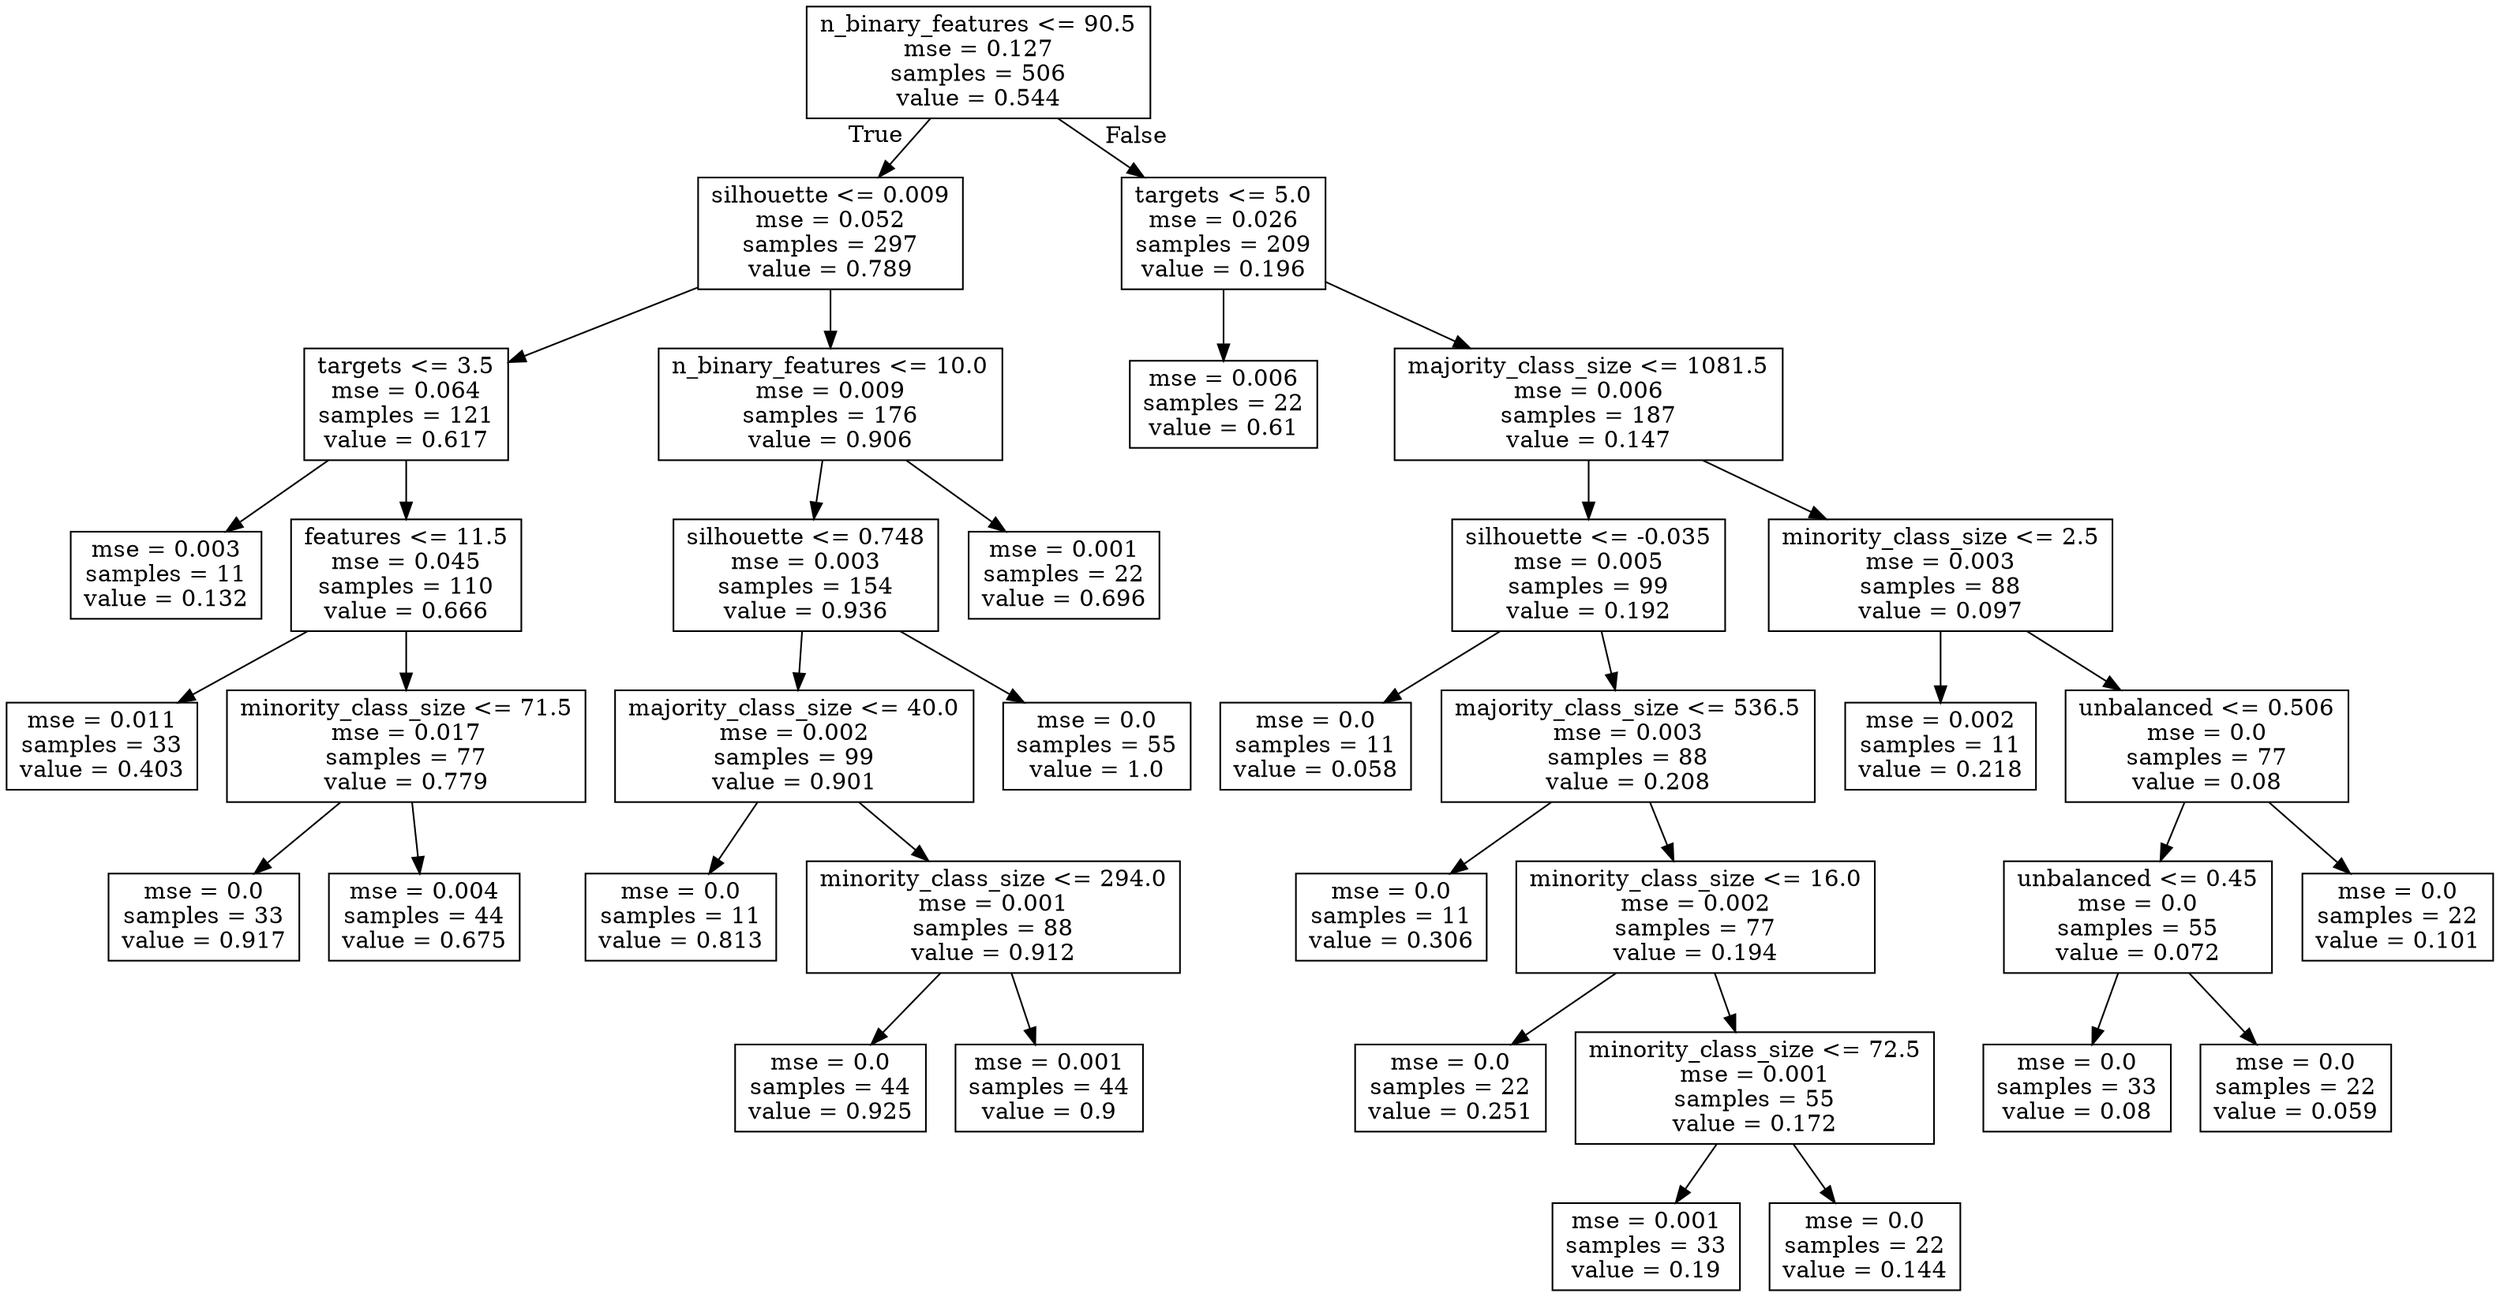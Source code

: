 digraph Tree {
node [shape=box] ;
0 [label="n_binary_features <= 90.5\nmse = 0.127\nsamples = 506\nvalue = 0.544"] ;
1 [label="silhouette <= 0.009\nmse = 0.052\nsamples = 297\nvalue = 0.789"] ;
0 -> 1 [labeldistance=2.5, labelangle=45, headlabel="True"] ;
2 [label="targets <= 3.5\nmse = 0.064\nsamples = 121\nvalue = 0.617"] ;
1 -> 2 ;
3 [label="mse = 0.003\nsamples = 11\nvalue = 0.132"] ;
2 -> 3 ;
4 [label="features <= 11.5\nmse = 0.045\nsamples = 110\nvalue = 0.666"] ;
2 -> 4 ;
5 [label="mse = 0.011\nsamples = 33\nvalue = 0.403"] ;
4 -> 5 ;
6 [label="minority_class_size <= 71.5\nmse = 0.017\nsamples = 77\nvalue = 0.779"] ;
4 -> 6 ;
7 [label="mse = 0.0\nsamples = 33\nvalue = 0.917"] ;
6 -> 7 ;
8 [label="mse = 0.004\nsamples = 44\nvalue = 0.675"] ;
6 -> 8 ;
9 [label="n_binary_features <= 10.0\nmse = 0.009\nsamples = 176\nvalue = 0.906"] ;
1 -> 9 ;
10 [label="silhouette <= 0.748\nmse = 0.003\nsamples = 154\nvalue = 0.936"] ;
9 -> 10 ;
11 [label="majority_class_size <= 40.0\nmse = 0.002\nsamples = 99\nvalue = 0.901"] ;
10 -> 11 ;
12 [label="mse = 0.0\nsamples = 11\nvalue = 0.813"] ;
11 -> 12 ;
13 [label="minority_class_size <= 294.0\nmse = 0.001\nsamples = 88\nvalue = 0.912"] ;
11 -> 13 ;
14 [label="mse = 0.0\nsamples = 44\nvalue = 0.925"] ;
13 -> 14 ;
15 [label="mse = 0.001\nsamples = 44\nvalue = 0.9"] ;
13 -> 15 ;
16 [label="mse = 0.0\nsamples = 55\nvalue = 1.0"] ;
10 -> 16 ;
17 [label="mse = 0.001\nsamples = 22\nvalue = 0.696"] ;
9 -> 17 ;
18 [label="targets <= 5.0\nmse = 0.026\nsamples = 209\nvalue = 0.196"] ;
0 -> 18 [labeldistance=2.5, labelangle=-45, headlabel="False"] ;
19 [label="mse = 0.006\nsamples = 22\nvalue = 0.61"] ;
18 -> 19 ;
20 [label="majority_class_size <= 1081.5\nmse = 0.006\nsamples = 187\nvalue = 0.147"] ;
18 -> 20 ;
21 [label="silhouette <= -0.035\nmse = 0.005\nsamples = 99\nvalue = 0.192"] ;
20 -> 21 ;
22 [label="mse = 0.0\nsamples = 11\nvalue = 0.058"] ;
21 -> 22 ;
23 [label="majority_class_size <= 536.5\nmse = 0.003\nsamples = 88\nvalue = 0.208"] ;
21 -> 23 ;
24 [label="mse = 0.0\nsamples = 11\nvalue = 0.306"] ;
23 -> 24 ;
25 [label="minority_class_size <= 16.0\nmse = 0.002\nsamples = 77\nvalue = 0.194"] ;
23 -> 25 ;
26 [label="mse = 0.0\nsamples = 22\nvalue = 0.251"] ;
25 -> 26 ;
27 [label="minority_class_size <= 72.5\nmse = 0.001\nsamples = 55\nvalue = 0.172"] ;
25 -> 27 ;
28 [label="mse = 0.001\nsamples = 33\nvalue = 0.19"] ;
27 -> 28 ;
29 [label="mse = 0.0\nsamples = 22\nvalue = 0.144"] ;
27 -> 29 ;
30 [label="minority_class_size <= 2.5\nmse = 0.003\nsamples = 88\nvalue = 0.097"] ;
20 -> 30 ;
31 [label="mse = 0.002\nsamples = 11\nvalue = 0.218"] ;
30 -> 31 ;
32 [label="unbalanced <= 0.506\nmse = 0.0\nsamples = 77\nvalue = 0.08"] ;
30 -> 32 ;
33 [label="unbalanced <= 0.45\nmse = 0.0\nsamples = 55\nvalue = 0.072"] ;
32 -> 33 ;
34 [label="mse = 0.0\nsamples = 33\nvalue = 0.08"] ;
33 -> 34 ;
35 [label="mse = 0.0\nsamples = 22\nvalue = 0.059"] ;
33 -> 35 ;
36 [label="mse = 0.0\nsamples = 22\nvalue = 0.101"] ;
32 -> 36 ;
}